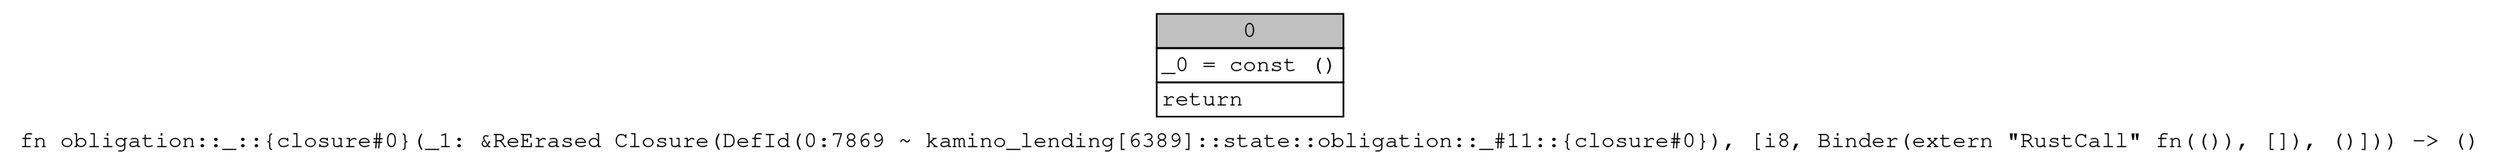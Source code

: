 digraph Mir_0_7869 {
    graph [fontname="Courier, monospace"];
    node [fontname="Courier, monospace"];
    edge [fontname="Courier, monospace"];
    label=<fn obligation::_::{closure#0}(_1: &amp;ReErased Closure(DefId(0:7869 ~ kamino_lending[6389]::state::obligation::_#11::{closure#0}), [i8, Binder(extern &quot;RustCall&quot; fn(()), []), ()])) -&gt; ()<br align="left"/>>;
    bb0__0_7869 [shape="none", label=<<table border="0" cellborder="1" cellspacing="0"><tr><td bgcolor="gray" align="center" colspan="1">0</td></tr><tr><td align="left" balign="left">_0 = const ()<br/></td></tr><tr><td align="left">return</td></tr></table>>];
}
